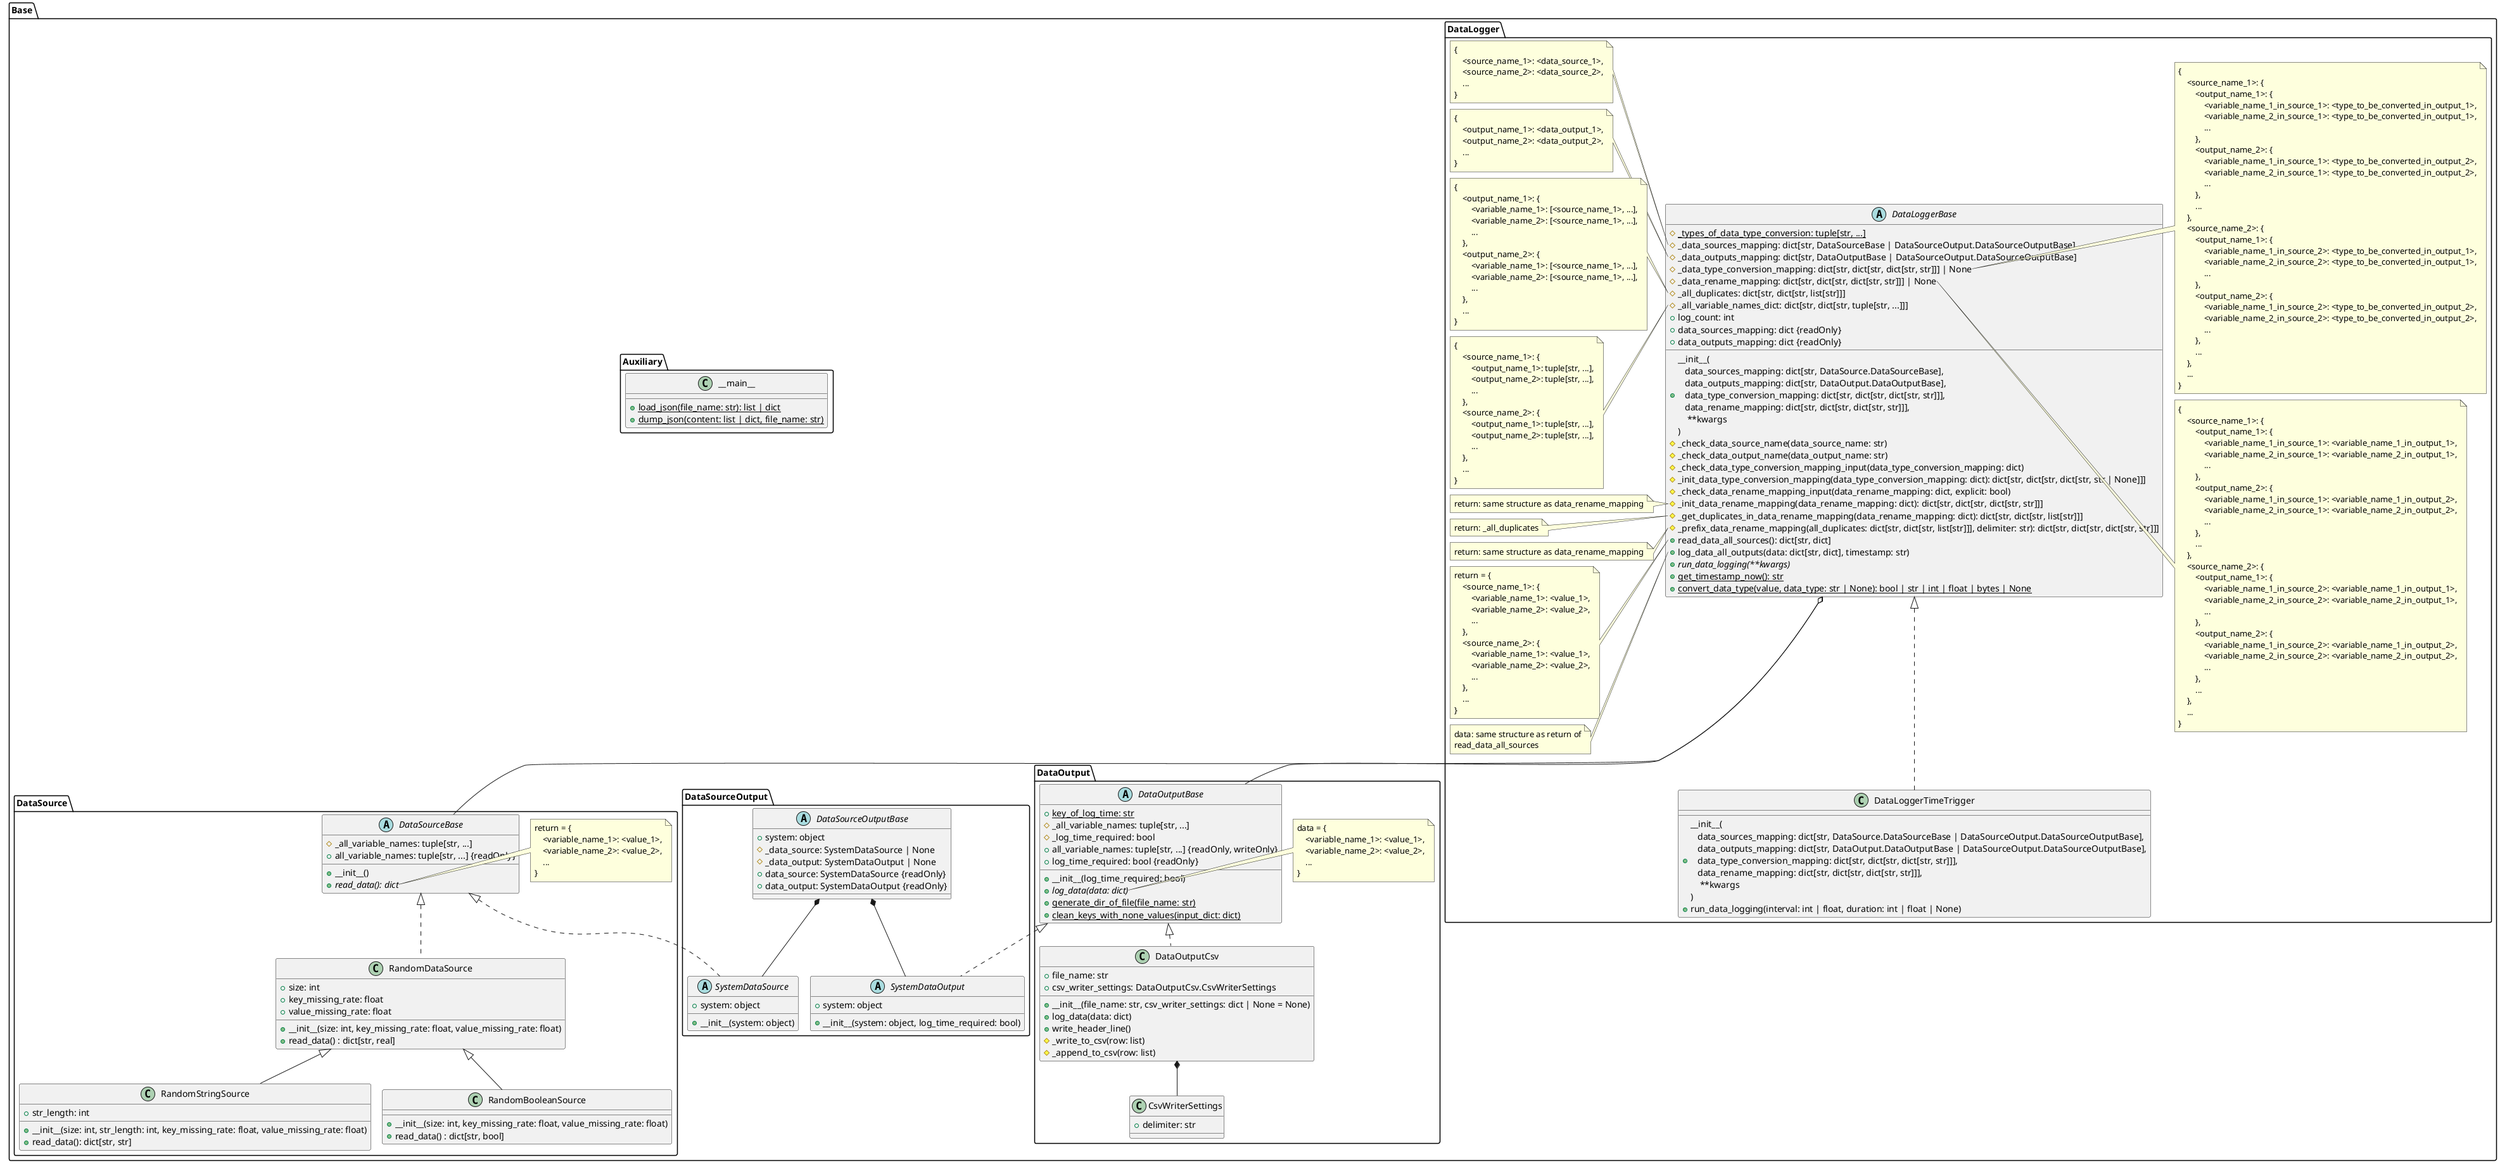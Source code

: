 @startuml
!pragma layout smetana

package Base{}

package Base.DataSource{
    abstract class DataSourceBase {
        # _all_variable_names: tuple[str, ...]
        + __init__()
        + {abstract} read_data(): dict
        + all_variable_names: tuple[str, ...] {readOnly}
    }
    note right of DataSourceBase::read_data
        return = {
            <variable_name_1>: <value_1>,
            <variable_name_2>: <value_2>,
            ...
        }
    end note

    class RandomDataSource implements DataSourceBase {
        + size: int
        + key_missing_rate: float
        + value_missing_rate: float
        + __init__(size: int, key_missing_rate: float, value_missing_rate: float)
        + read_data() : dict[str, real]
    }

    class RandomStringSource extends RandomDataSource {
        + str_length: int
        + __init__(size: int, str_length: int, key_missing_rate: float, value_missing_rate: float)
        + read_data(): dict[str, str]
    }

    class RandomBooleanSource extends RandomDataSource {
        + __init__(size: int, key_missing_rate: float, value_missing_rate: float)
        + read_data() : dict[str, bool]
    }
}

package Base.DataOutput{
    abstract class DataOutputBase {
        + key_of_log_time: str {static}
        # _all_variable_names: tuple[str, ...]
        # _log_time_required: bool
        + __init__(log_time_required: bool)
        + {abstract} log_data(data: dict)
        + {static} generate_dir_of_file(file_name: str)
        + {static} clean_keys_with_none_values(input_dict: dict)
        + all_variable_names: tuple[str, ...] {readOnly, writeOnly}
        + log_time_required: bool {readOnly}
    }
    note right of DataOutputBase::log_data
        data = {
            <variable_name_1>: <value_1>,
            <variable_name_2>: <value_2>,
            ...
        }
    end note

    class DataOutputCsv implements DataOutputBase {
        + file_name: str
        + csv_writer_settings: DataOutputCsv.CsvWriterSettings
        + __init__(file_name: str, csv_writer_settings: dict | None = None)
        + log_data(data: dict)
        + write_header_line()
        # _write_to_csv(row: list)
        # _append_to_csv(row: list)
    }

    class CsvWriterSettings{
        + delimiter: str
    }

    DataOutputCsv *-- CsvWriterSettings
}

package Base.DataLogger{
    abstract class DataLoggerBase {
        # _types_of_data_type_conversion: tuple[str, ...] {static}
        # _data_sources_mapping: dict[str, DataSourceBase | DataSourceOutput.DataSourceOutputBase]
        # _data_outputs_mapping: dict[str, DataOutputBase | DataSourceOutput.DataSourceOutputBase]
        # _data_type_conversion_mapping: dict[str, dict[str, dict[str, str]]] | None
        # _data_rename_mapping: dict[str, dict[str, dict[str, str]]] | None
        # _all_duplicates: dict[str, dict[str, list[str]]]
        # _all_variable_names_dict: dict[str, dict[str, tuple[str, ...]]]
        + log_count: int
        + __init__(\n   data_sources_mapping: dict[str, DataSource.DataSourceBase],\n   data_outputs_mapping: dict[str, DataOutput.DataOutputBase],\n   data_type_conversion_mapping: dict[str, dict[str, dict[str, str]]],\n   data_rename_mapping: dict[str, dict[str, dict[str, str]]],\n    **kwargs\n)
        # _check_data_source_name(data_source_name: str)
        # _check_data_output_name(data_output_name: str)
        # _check_data_type_conversion_mapping_input(data_type_conversion_mapping: dict)
        # _init_data_type_conversion_mapping(data_type_conversion_mapping: dict): dict[str, dict[str, dict[str, str | None]]]
        # _check_data_rename_mapping_input(data_rename_mapping: dict, explicit: bool)
        # _init_data_rename_mapping(data_rename_mapping: dict): dict[str, dict[str, dict[str, str]]]
        # _get_duplicates_in_data_rename_mapping(data_rename_mapping: dict): dict[str, dict[str, list[str]]]
        # _prefix_data_rename_mapping(all_duplicates: dict[str, dict[str, list[str]]], delimiter: str): dict[str, dict[str, dict[str, str]]]
        + read_data_all_sources(): dict[str, dict]
        + log_data_all_outputs(data: dict[str, dict], timestamp: str)
        + {abstract} run_data_logging(**kwargs)
        + data_sources_mapping: dict {readOnly}
        + data_outputs_mapping: dict {readOnly}
        + {static} get_timestamp_now(): str
        + {static} convert_data_type(value, data_type: str | None): bool | str | int | float | bytes | None
    }
    note left of DataLoggerBase::_data_sources_mapping
        {
            <source_name_1>: <data_source_1>,
            <source_name_2>: <data_source_2>,
            ...
        }
    end note
    note left of DataLoggerBase::_data_outputs_mapping
        {
            <output_name_1>: <data_output_1>,
            <output_name_2>: <data_output_2>,
            ...
        }
    end note
    note right of DataLoggerBase::_data_type_conversion_mapping
        {
            <source_name_1>: {
                <output_name_1>: {
                    <variable_name_1_in_source_1>: <type_to_be_converted_in_output_1>,
                    <variable_name_2_in_source_1>: <type_to_be_converted_in_output_1>,
                    ...
                },
                <output_name_2>: {
                    <variable_name_1_in_source_1>: <type_to_be_converted_in_output_2>,
                    <variable_name_2_in_source_1>: <type_to_be_converted_in_output_2>,
                    ...
                },
                ...
            },
            <source_name_2>: {
                <output_name_1>: {
                    <variable_name_1_in_source_2>: <type_to_be_converted_in_output_1>,
                    <variable_name_2_in_source_2>: <type_to_be_converted_in_output_1>,
                    ...
                },
                <output_name_2>: {
                    <variable_name_1_in_source_2>: <type_to_be_converted_in_output_2>,
                    <variable_name_2_in_source_2>: <type_to_be_converted_in_output_2>,
                    ...
                },
                ...
            },
            ...
        }
    end note
    note right of DataLoggerBase::_data_rename_mapping
        {
            <source_name_1>: {
                <output_name_1>: {
                    <variable_name_1_in_source_1>: <variable_name_1_in_output_1>,
                    <variable_name_2_in_source_1>: <variable_name_2_in_output_1>,
                    ...
                },
                <output_name_2>: {
                    <variable_name_1_in_source_1>: <variable_name_1_in_output_2>,
                    <variable_name_2_in_source_1>: <variable_name_2_in_output_2>,
                    ...
                },
                ...
            },
            <source_name_2>: {
                <output_name_1>: {
                    <variable_name_1_in_source_2>: <variable_name_1_in_output_1>,
                    <variable_name_2_in_source_2>: <variable_name_2_in_output_1>,
                    ...
                },
                <output_name_2>: {
                    <variable_name_1_in_source_2>: <variable_name_1_in_output_2>,
                    <variable_name_2_in_source_2>: <variable_name_2_in_output_2>,
                    ...
                },
                ...
            },
            ...
        }
    end note
    note left of DataLoggerBase::_all_duplicates
        {
            <output_name_1>: {
                <variable_name_1>: [<source_name_1>, ...],
                <variable_name_2>: [<source_name_1>, ...],
                ...
            },
            <output_name_2>: {
                <variable_name_1>: [<source_name_1>, ...],
                <variable_name_2>: [<source_name_1>, ...],
                ...
            },
            ...
        }
    end note
    note left of DataLoggerBase::_all_variable_names_dict
        {
            <source_name_1>: {
                <output_name_1>: tuple[str, ...],
                <output_name_2>: tuple[str, ...],
                ...
            },
            <source_name_2>: {
                <output_name_1>: tuple[str, ...],
                <output_name_2>: tuple[str, ...],
                ...
            },
            ...
        }
    end note
    note left of DataLoggerBase::_init_data_rename_mapping
        return: same structure as data_rename_mapping
    end note
    note left of DataLoggerBase::_get_duplicates_in_data_rename_mapping
        return: _all_duplicates
    end note
    note left of DataLoggerBase::_prefix_data_rename_mapping
        return: same structure as data_rename_mapping
    end note
    note left of DataLoggerBase::read_data_all_sources
        return = {
            <source_name_1>: {
                <variable_name_1>: <value_1>,
                <variable_name_2>: <value_2>,
                ...
            },
            <source_name_2>: {
                <variable_name_1>: <value_1>,
                <variable_name_2>: <value_2>,
                ...
            },
            ...
        }
    end note
    note left of DataLoggerBase::log_data_all_outputs
        data: same structure as return of
        read_data_all_sources
    end note

    class DataLoggerTimeTrigger implements DataLoggerBase {
        + __init__(\n   data_sources_mapping: dict[str, DataSource.DataSourceBase | DataSourceOutput.DataSourceOutputBase],\n   data_outputs_mapping: dict[str, DataOutput.DataOutputBase | DataSourceOutput.DataSourceOutputBase],\n   data_type_conversion_mapping: dict[str, dict[str, dict[str, str]]],\n   data_rename_mapping: dict[str, dict[str, dict[str, str]]],\n    **kwargs\n)
        + run_data_logging(interval: int | float, duration: int | float | None)
    }

    DataLoggerBase o-- DataSourceBase
    DataLoggerBase o-- DataOutputBase
}

package Base.DataSourceOutput{
    abstract class DataSourceOutputBase{
        + system: object
        # _data_source: SystemDataSource | None
        # _data_output: SystemDataOutput | None
        + data_source: SystemDataSource {readOnly}
        + data_output: SystemDataOutput {readOnly}
    }

    abstract class SystemDataSource{
        + system: object
        + __init__(system: object)
    }

    abstract class SystemDataOutput{
        + system: object
        + __init__(system: object, log_time_required: bool)
    }

    DataSourceOutputBase *-- SystemDataSource
    DataSourceOutputBase *-- SystemDataOutput
}

Base.DataSource.DataSourceBase <|.. Base.DataSourceOutput.SystemDataSource
Base.DataOutput.DataOutputBase <|.. Base.DataSourceOutput.SystemDataOutput

package Base.Auxiliary{
    class __main__{
        + {static} load_json(file_name: str): list | dict
        + {static} dump_json(content: list | dict, file_name: str)
    }
}

@enduml
